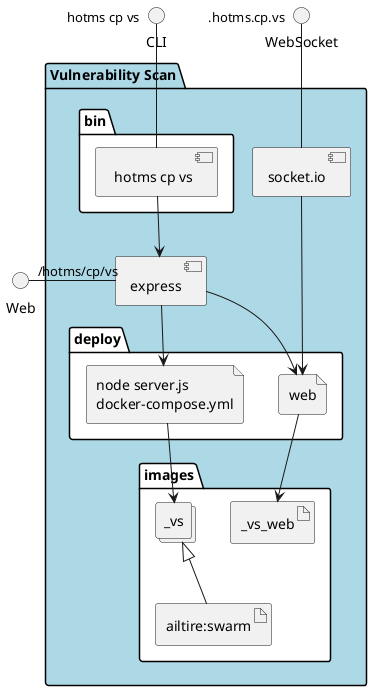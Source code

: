 @startuml
  interface CLI
  interface Web
  interface WebSocket
package "Vulnerability Scan" #lightblue {
  component express as REST
  component socket.io as socket
  folder bin #ffffff {
    component " hotms cp vs" as binName
  }
  binName --> REST

  folder deploy #ffffff {
      file "node server.js\ndocker-compose.yml" as _vs_container
      REST --> _vs_container

  
    file "web" as web_container
    REST --> web_container
    socket ---> web_container
  
  }
  folder images #ffffff {
    collections "_vs" as _vsimage
    artifact "ailtire:swarm" as ailtireswarm
    _vsimage <|-- ailtireswarm
    _vs_container --> _vsimage

  
      artifact "_vs_web" as _vs_web
      web_container --> _vs_web
    
  }
}
CLI " hotms cp vs" -- binName
Web "/hotms/cp/vs" - REST
WebSocket ".hotms.cp.vs" -- socket

@enduml
